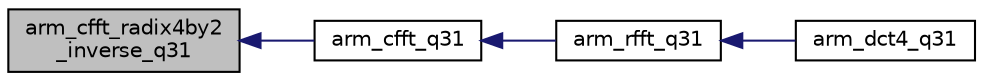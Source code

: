 digraph "arm_cfft_radix4by2_inverse_q31"
{
  edge [fontname="Helvetica",fontsize="10",labelfontname="Helvetica",labelfontsize="10"];
  node [fontname="Helvetica",fontsize="10",shape=record];
  rankdir="LR";
  Node7 [label="arm_cfft_radix4by2\l_inverse_q31",height=0.2,width=0.4,color="black", fillcolor="grey75", style="filled", fontcolor="black"];
  Node7 -> Node8 [dir="back",color="midnightblue",fontsize="10",style="solid",fontname="Helvetica"];
  Node8 [label="arm_cfft_q31",height=0.2,width=0.4,color="black", fillcolor="white", style="filled",URL="$group___complex_f_f_t.html#ga5a0008bd997ab6e2e299ef2fb272fb4b",tooltip="Processing function for the fixed-point complex FFT in Q31 format. "];
  Node8 -> Node9 [dir="back",color="midnightblue",fontsize="10",style="solid",fontname="Helvetica"];
  Node9 [label="arm_rfft_q31",height=0.2,width=0.4,color="black", fillcolor="white", style="filled",URL="$group___real_f_f_t.html#gabaeab5646aeea9844e6d42ca8c73fe3a",tooltip="Processing function for the Q31 RFFT/RIFFT. "];
  Node9 -> Node10 [dir="back",color="midnightblue",fontsize="10",style="solid",fontname="Helvetica"];
  Node10 [label="arm_dct4_q31",height=0.2,width=0.4,color="black", fillcolor="white", style="filled",URL="$group___d_c_t4___i_d_c_t4.html#gad04d0baab6ed081d8e8afe02538eb80b",tooltip="Processing function for the Q31 DCT4/IDCT4. "];
}
